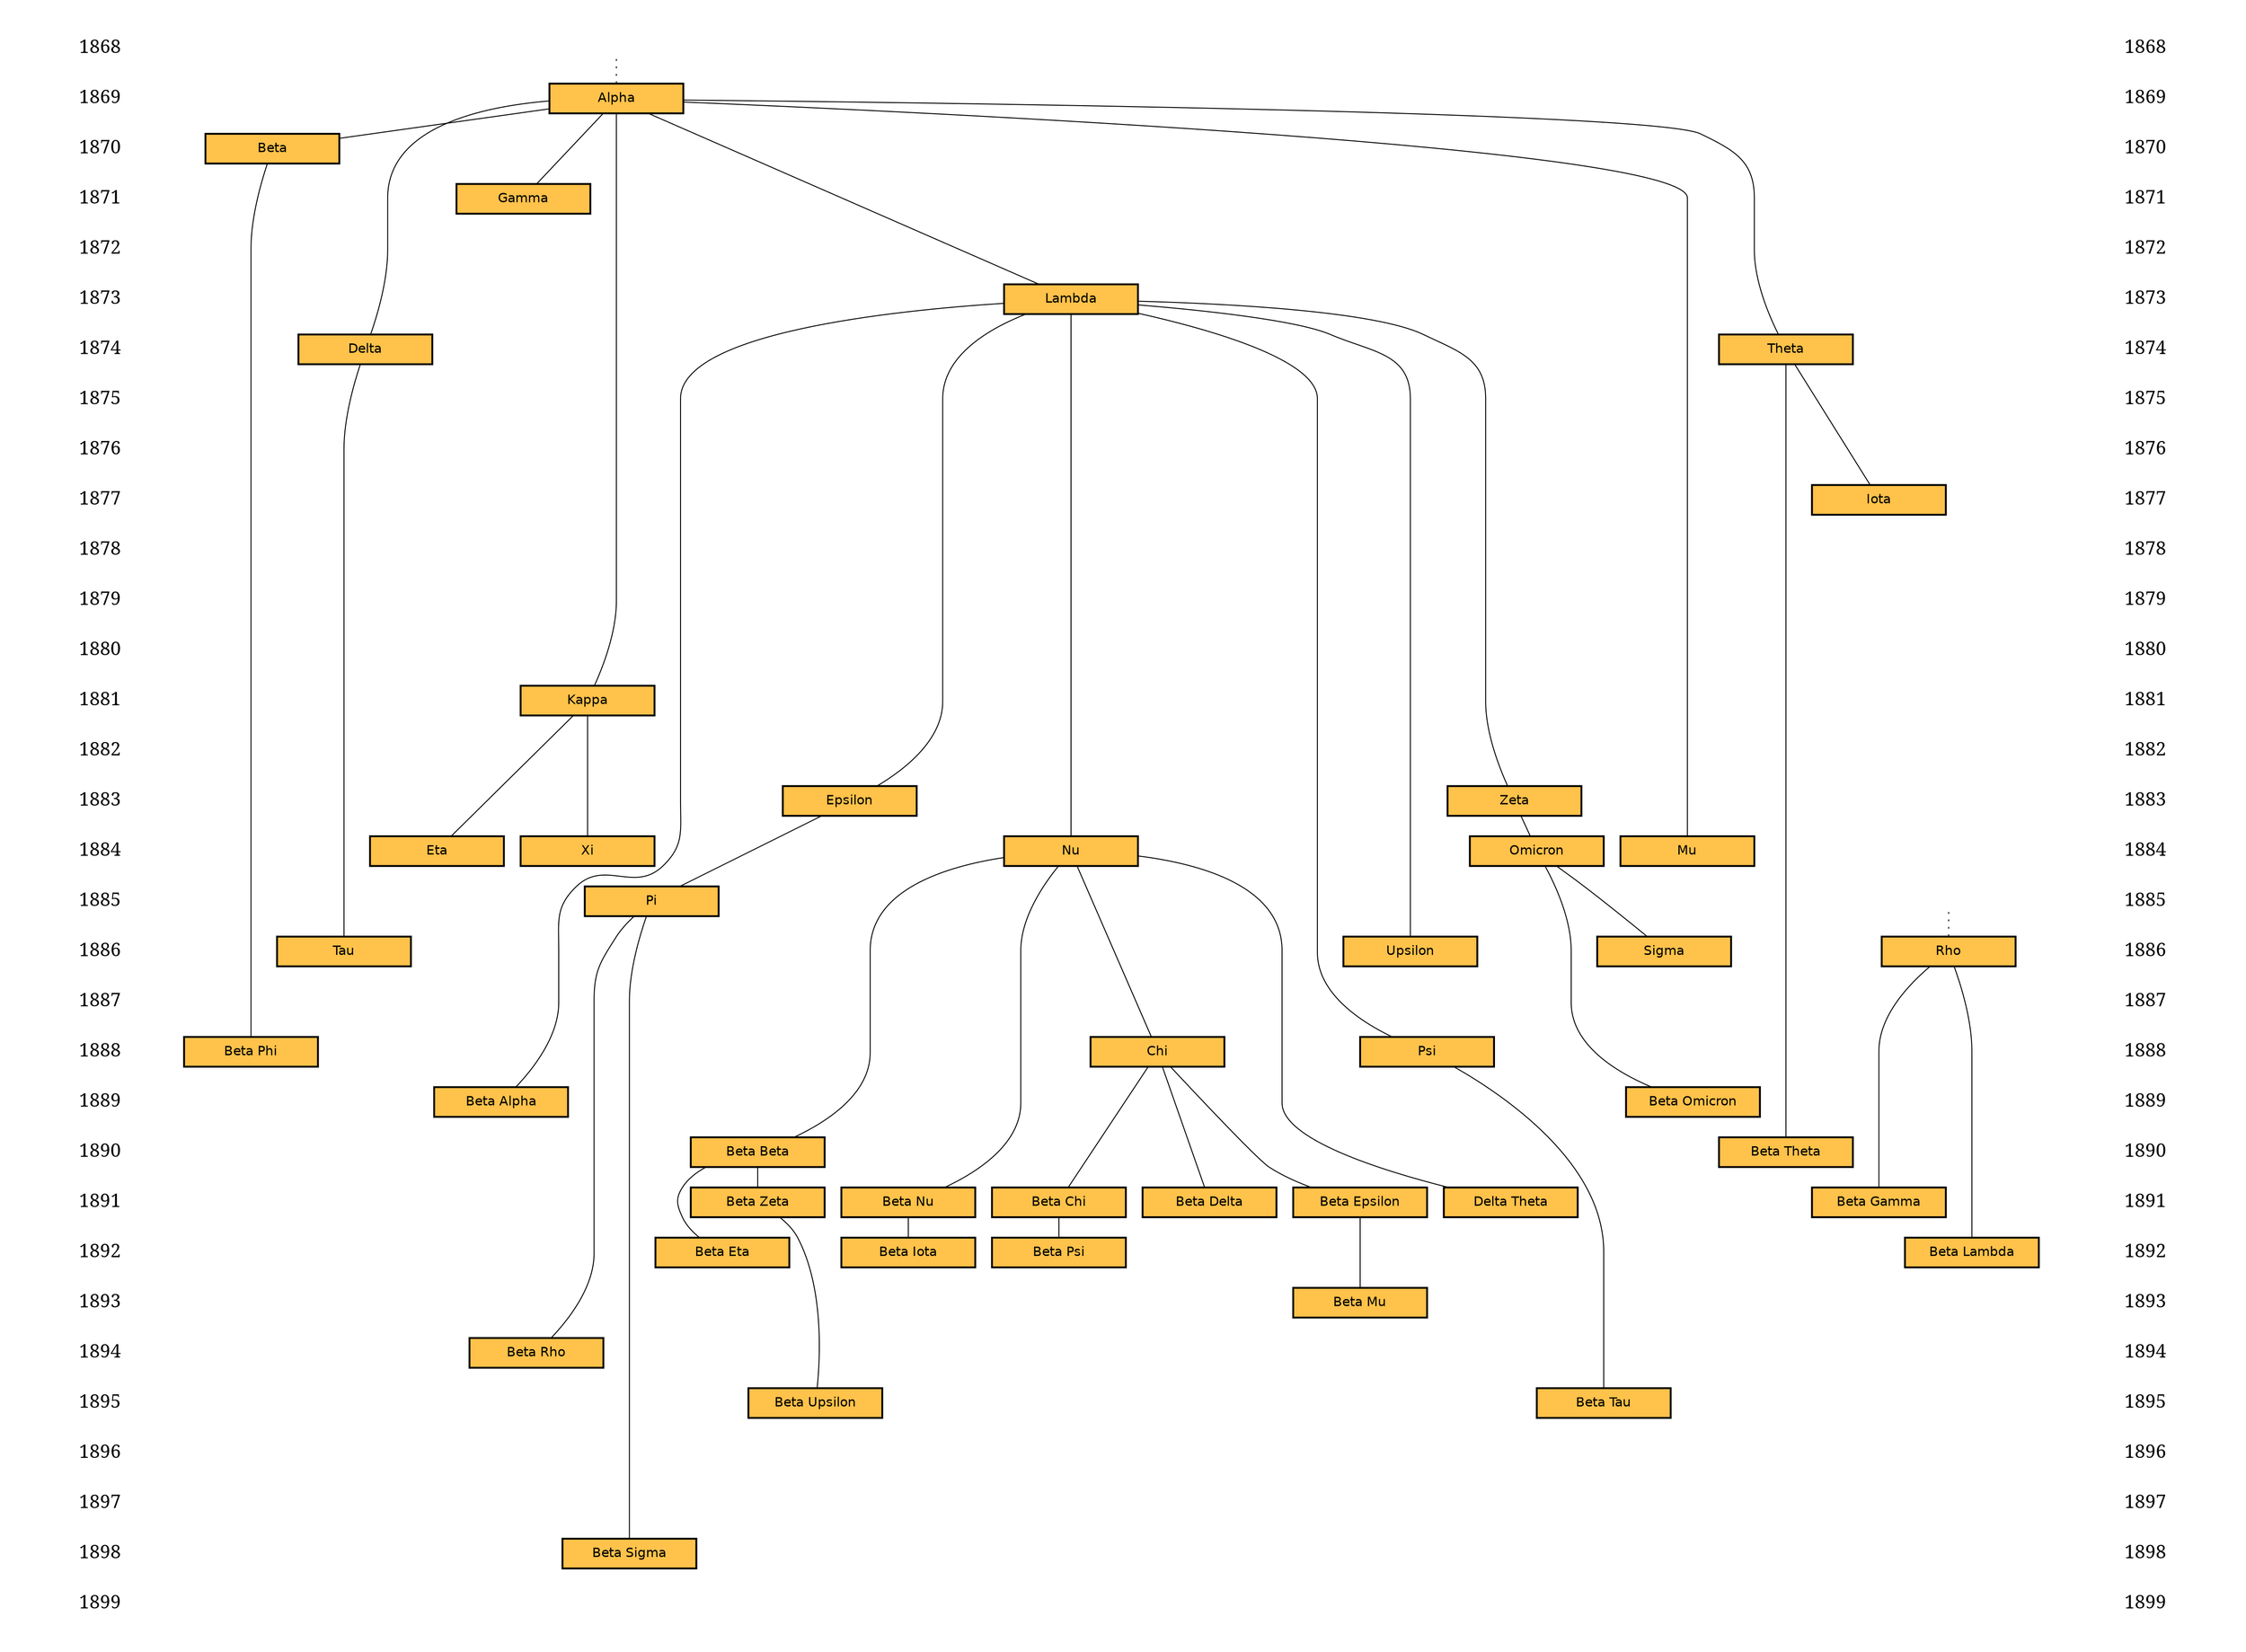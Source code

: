digraph "family_tree" {
    concentrate="False";
    pad=".5, .5";
    ranksep="0.3";
    ratio="compress";
    node [fontname="dejavu sans",height="0.45",penwidth="2",shape="box",style="filled",width="2"];
    edge [arrowhead="none"];
    subgraph "datesL" {
        node [color="none",fontname="georgia",fontsize="20"];
        edge [style="invis"];
        "1868L" [label="1868"];
        "1869L" [label="1869"];
        "1870L" [label="1870"];
        "1871L" [label="1871"];
        "1872L" [label="1872"];
        "1873L" [label="1873"];
        "1874L" [label="1874"];
        "1875L" [label="1875"];
        "1876L" [label="1876"];
        "1877L" [label="1877"];
        "1878L" [label="1878"];
        "1879L" [label="1879"];
        "1880L" [label="1880"];
        "1881L" [label="1881"];
        "1882L" [label="1882"];
        "1883L" [label="1883"];
        "1884L" [label="1884"];
        "1885L" [label="1885"];
        "1886L" [label="1886"];
        "1887L" [label="1887"];
        "1888L" [label="1888"];
        "1889L" [label="1889"];
        "1890L" [label="1890"];
        "1891L" [label="1891"];
        "1892L" [label="1892"];
        "1893L" [label="1893"];
        "1894L" [label="1894"];
        "1895L" [label="1895"];
        "1896L" [label="1896"];
        "1897L" [label="1897"];
        "1898L" [label="1898"];
        "1899L" [label="1899"];
        "1868L" -> "1869L";
        "1869L" -> "1870L";
        "1870L" -> "1871L";
        "1871L" -> "1872L";
        "1872L" -> "1873L";
        "1873L" -> "1874L";
        "1874L" -> "1875L";
        "1875L" -> "1876L";
        "1876L" -> "1877L";
        "1877L" -> "1878L";
        "1878L" -> "1879L";
        "1879L" -> "1880L";
        "1880L" -> "1881L";
        "1881L" -> "1882L";
        "1882L" -> "1883L";
        "1883L" -> "1884L";
        "1884L" -> "1885L";
        "1885L" -> "1886L";
        "1886L" -> "1887L";
        "1887L" -> "1888L";
        "1888L" -> "1889L";
        "1889L" -> "1890L";
        "1890L" -> "1891L";
        "1891L" -> "1892L";
        "1892L" -> "1893L";
        "1893L" -> "1894L";
        "1894L" -> "1895L";
        "1895L" -> "1896L";
        "1896L" -> "1897L";
        "1897L" -> "1898L";
        "1898L" -> "1899L";
    }
    subgraph "members" {
        node [fillcolor=".11 .71 1."];
        "Alpha" [label="Alpha"];
        "Alpha Parent" [height="0",style="invis",width="0"];
        "Beta" [label="Beta"];
        "Beta Alpha" [label="Beta Alpha"];
        "Beta Beta" [label="Beta Beta"];
        "Beta Chi" [label="Beta Chi"];
        "Beta Delta" [label="Beta Delta"];
        "Beta Epsilon" [label="Beta Epsilon"];
        "Beta Eta" [label="Beta Eta"];
        "Beta Iota" [label="Beta Iota"];
        "Beta Mu" [label="Beta Mu"];
        "Beta Nu" [label="Beta Nu"];
        "Beta Omicron" [label="Beta Omicron"];
        "Beta Phi" [label="Beta Phi"];
        "Beta Psi" [label="Beta Psi"];
        "Beta Rho" [label="Beta Rho"];
        "Beta Sigma" [label="Beta Sigma"];
        "Beta Tau" [label="Beta Tau"];
        "Beta Theta" [label="Beta Theta"];
        "Beta Upsilon" [label="Beta Upsilon"];
        "Beta Zeta" [label="Beta Zeta"];
        "Chi" [label="Chi"];
        "Delta" [label="Delta"];
        "Delta Theta" [label="Delta Theta"];
        "Epsilon" [label="Epsilon"];
        "Eta" [label="Eta"];
        "Gamma" [label="Gamma"];
        "Iota" [label="Iota"];
        "Kappa" [label="Kappa"];
        "Lambda" [label="Lambda"];
        "Mu" [label="Mu"];
        "Nu" [label="Nu"];
        "Omicron" [label="Omicron"];
        "Pi" [label="Pi"];
        "Psi" [label="Psi"];
        "Sigma" [label="Sigma"];
        "Tau" [label="Tau"];
        "Theta" [label="Theta"];
        "Upsilon" [label="Upsilon"];
        "Xi" [label="Xi"];
        "Zeta" [label="Zeta"];
        "Beta Gamma" [label="Beta Gamma"];
        "Beta Lambda" [label="Beta Lambda"];
        "Rho" [label="Rho"];
        "Rho Parent" [height="0",style="invis",width="0"];
        "Alpha" -> "Beta";
        "Alpha" -> "Delta";
        "Alpha" -> "Gamma";
        "Alpha" -> "Kappa";
        "Alpha" -> "Lambda";
        "Alpha" -> "Mu";
        "Alpha" -> "Theta";
        "Alpha Parent" -> "Alpha" [style="dotted"];
        "Beta" -> "Beta Phi";
        "Beta Beta" -> "Beta Eta";
        "Beta Beta" -> "Beta Zeta";
        "Beta Chi" -> "Beta Psi";
        "Beta Epsilon" -> "Beta Mu";
        "Beta Nu" -> "Beta Iota";
        "Beta Zeta" -> "Beta Upsilon";
        "Chi" -> "Beta Chi";
        "Chi" -> "Beta Delta";
        "Chi" -> "Beta Epsilon";
        "Delta" -> "Tau";
        "Epsilon" -> "Pi";
        "Kappa" -> "Eta";
        "Kappa" -> "Xi";
        "Lambda" -> "Beta Alpha";
        "Lambda" -> "Epsilon";
        "Lambda" -> "Nu";
        "Lambda" -> "Psi";
        "Lambda" -> "Upsilon";
        "Lambda" -> "Zeta";
        "Nu" -> "Beta Beta";
        "Nu" -> "Beta Nu";
        "Nu" -> "Chi";
        "Nu" -> "Delta Theta";
        "Omicron" -> "Beta Omicron";
        "Omicron" -> "Sigma";
        "Pi" -> "Beta Rho";
        "Pi" -> "Beta Sigma";
        "Psi" -> "Beta Tau";
        "Rho" -> "Beta Gamma";
        "Rho" -> "Beta Lambda";
        "Rho Parent" -> "Rho" [style="dotted"];
        "Theta" -> "Beta Theta";
        "Theta" -> "Iota";
        "Zeta" -> "Omicron";
    }
    subgraph "datesR" {
        node [color="none",fontname="georgia",fontsize="20"];
        edge [style="invis"];
        "1868R" [label="1868"];
        "1869R" [label="1869"];
        "1870R" [label="1870"];
        "1871R" [label="1871"];
        "1872R" [label="1872"];
        "1873R" [label="1873"];
        "1874R" [label="1874"];
        "1875R" [label="1875"];
        "1876R" [label="1876"];
        "1877R" [label="1877"];
        "1878R" [label="1878"];
        "1879R" [label="1879"];
        "1880R" [label="1880"];
        "1881R" [label="1881"];
        "1882R" [label="1882"];
        "1883R" [label="1883"];
        "1884R" [label="1884"];
        "1885R" [label="1885"];
        "1886R" [label="1886"];
        "1887R" [label="1887"];
        "1888R" [label="1888"];
        "1889R" [label="1889"];
        "1890R" [label="1890"];
        "1891R" [label="1891"];
        "1892R" [label="1892"];
        "1893R" [label="1893"];
        "1894R" [label="1894"];
        "1895R" [label="1895"];
        "1896R" [label="1896"];
        "1897R" [label="1897"];
        "1898R" [label="1898"];
        "1899R" [label="1899"];
        "1868R" -> "1869R";
        "1869R" -> "1870R";
        "1870R" -> "1871R";
        "1871R" -> "1872R";
        "1872R" -> "1873R";
        "1873R" -> "1874R";
        "1874R" -> "1875R";
        "1875R" -> "1876R";
        "1876R" -> "1877R";
        "1877R" -> "1878R";
        "1878R" -> "1879R";
        "1879R" -> "1880R";
        "1880R" -> "1881R";
        "1881R" -> "1882R";
        "1882R" -> "1883R";
        "1883R" -> "1884R";
        "1884R" -> "1885R";
        "1885R" -> "1886R";
        "1886R" -> "1887R";
        "1887R" -> "1888R";
        "1888R" -> "1889R";
        "1889R" -> "1890R";
        "1890R" -> "1891R";
        "1891R" -> "1892R";
        "1892R" -> "1893R";
        "1893R" -> "1894R";
        "1894R" -> "1895R";
        "1895R" -> "1896R";
        "1896R" -> "1897R";
        "1897R" -> "1898R";
        "1898R" -> "1899R";
    }
    {rank=same "1888L" "1888R" "Beta Phi" "Chi" "Psi"};
    {rank=same "1889L" "1889R" "Beta Alpha" "Beta Omicron"};
    {rank=same "1890L" "1890R" "Beta Beta" "Beta Theta"};
    {rank=same "1891L" "1891R" "Beta Chi" "Beta Delta" "Beta Epsilon" "Beta Gamma" "Beta Nu" "Beta Zeta" "Delta Theta"};
    {rank=same "1892L" "1892R" "Beta Eta" "Beta Iota" "Beta Lambda" "Beta Psi"};
    {rank=same "1893L" "1893R" "Beta Mu"};
    {rank=same "1894L" "1894R" "Beta Rho"};
    {rank=same "1895L" "1895R" "Beta Tau" "Beta Upsilon"};
    {rank=same "1898L" "1898R" "Beta Sigma"};
    {rank=same "1868L" "1868R" "Alpha Parent"};
    {rank=same "1869L" "1869R" "Alpha"};
    {rank=same "1870L" "1870R" "Beta"};
    {rank=same "1871L" "1871R" "Gamma"};
    {rank=same "1873L" "1873R" "Lambda"};
    {rank=same "1874L" "1874R" "Delta" "Theta"};
    {rank=same "1877L" "1877R" "Iota"};
    {rank=same "1881L" "1881R" "Kappa"};
    {rank=same "1883L" "1883R" "Epsilon" "Zeta"};
    {rank=same "1884L" "1884R" "Eta" "Mu" "Nu" "Omicron" "Xi"};
    {rank=same "1885L" "1885R" "Pi" "Rho Parent"};
    {rank=same "1886L" "1886R" "Rho" "Sigma" "Tau" "Upsilon"};
}